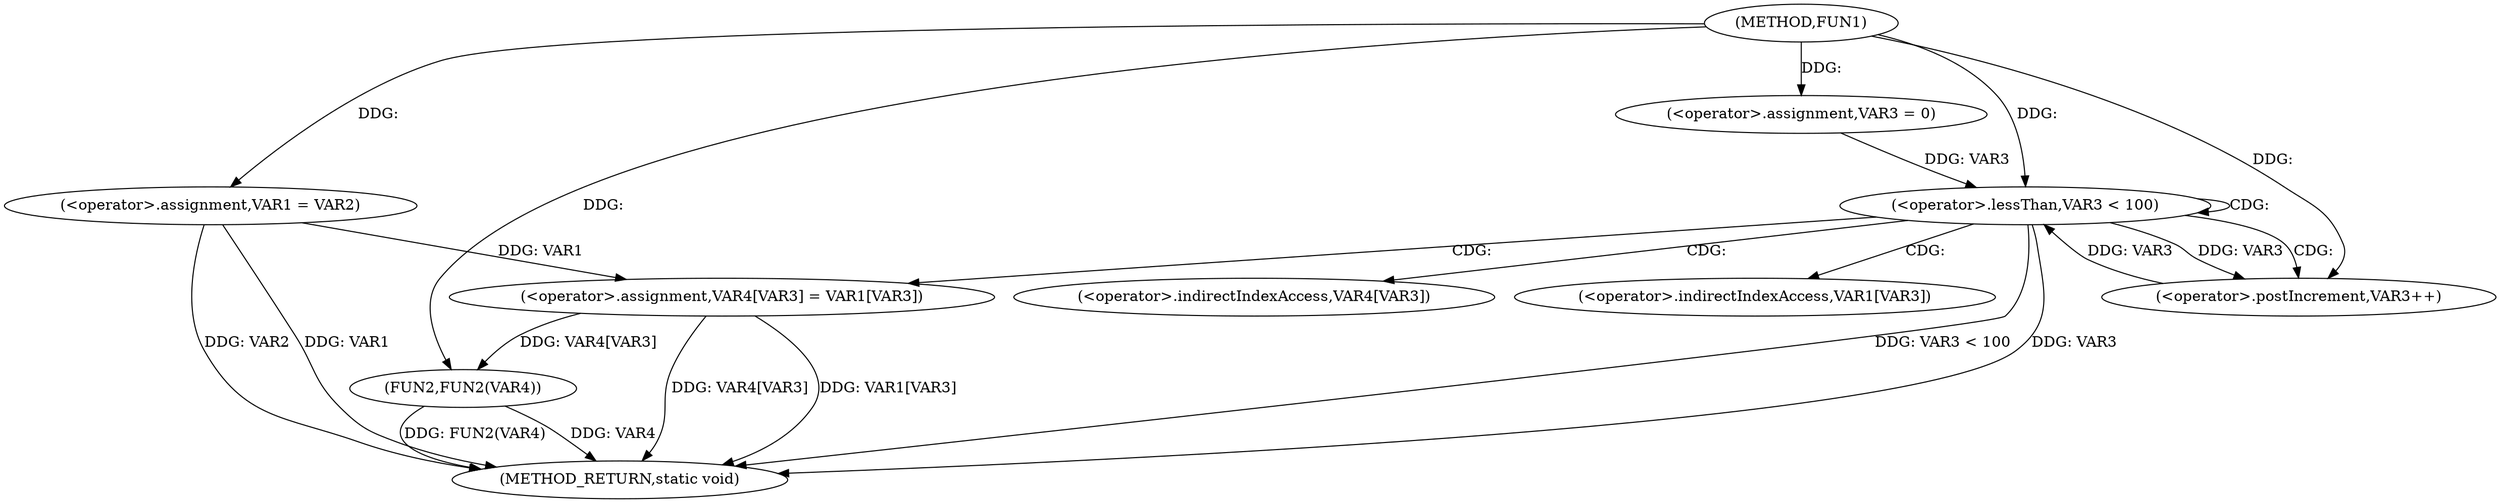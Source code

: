 digraph FUN1 {  
"1000100" [label = "(METHOD,FUN1)" ]
"1000129" [label = "(METHOD_RETURN,static void)" ]
"1000104" [label = "(<operator>.assignment,VAR1 = VAR2)" ]
"1000111" [label = "(<operator>.assignment,VAR3 = 0)" ]
"1000114" [label = "(<operator>.lessThan,VAR3 < 100)" ]
"1000117" [label = "(<operator>.postIncrement,VAR3++)" ]
"1000120" [label = "(<operator>.assignment,VAR4[VAR3] = VAR1[VAR3])" ]
"1000127" [label = "(FUN2,FUN2(VAR4))" ]
"1000121" [label = "(<operator>.indirectIndexAccess,VAR4[VAR3])" ]
"1000124" [label = "(<operator>.indirectIndexAccess,VAR1[VAR3])" ]
  "1000104" -> "1000129"  [ label = "DDG: VAR1"] 
  "1000114" -> "1000129"  [ label = "DDG: VAR3 < 100"] 
  "1000127" -> "1000129"  [ label = "DDG: FUN2(VAR4)"] 
  "1000127" -> "1000129"  [ label = "DDG: VAR4"] 
  "1000104" -> "1000129"  [ label = "DDG: VAR2"] 
  "1000120" -> "1000129"  [ label = "DDG: VAR1[VAR3]"] 
  "1000114" -> "1000129"  [ label = "DDG: VAR3"] 
  "1000120" -> "1000129"  [ label = "DDG: VAR4[VAR3]"] 
  "1000100" -> "1000104"  [ label = "DDG: "] 
  "1000100" -> "1000111"  [ label = "DDG: "] 
  "1000117" -> "1000114"  [ label = "DDG: VAR3"] 
  "1000111" -> "1000114"  [ label = "DDG: VAR3"] 
  "1000100" -> "1000114"  [ label = "DDG: "] 
  "1000114" -> "1000117"  [ label = "DDG: VAR3"] 
  "1000100" -> "1000117"  [ label = "DDG: "] 
  "1000104" -> "1000120"  [ label = "DDG: VAR1"] 
  "1000120" -> "1000127"  [ label = "DDG: VAR4[VAR3]"] 
  "1000100" -> "1000127"  [ label = "DDG: "] 
  "1000114" -> "1000121"  [ label = "CDG: "] 
  "1000114" -> "1000124"  [ label = "CDG: "] 
  "1000114" -> "1000114"  [ label = "CDG: "] 
  "1000114" -> "1000120"  [ label = "CDG: "] 
  "1000114" -> "1000117"  [ label = "CDG: "] 
}
